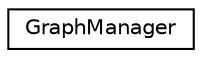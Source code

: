 digraph "Graphical Class Hierarchy"
{
 // LATEX_PDF_SIZE
  edge [fontname="Helvetica",fontsize="10",labelfontname="Helvetica",labelfontsize="10"];
  node [fontname="Helvetica",fontsize="10",shape=record];
  rankdir="LR";
  Node0 [label="GraphManager",height=0.2,width=0.4,color="black", fillcolor="white", style="filled",URL="$classarm__compute_1_1graph_1_1_graph_manager.xhtml",tooltip="Graph manager class."];
}
